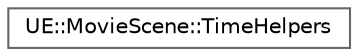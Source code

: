 digraph "Graphical Class Hierarchy"
{
 // INTERACTIVE_SVG=YES
 // LATEX_PDF_SIZE
  bgcolor="transparent";
  edge [fontname=Helvetica,fontsize=10,labelfontname=Helvetica,labelfontsize=10];
  node [fontname=Helvetica,fontsize=10,shape=box,height=0.2,width=0.4];
  rankdir="LR";
  Node0 [id="Node000000",label="UE::MovieScene::TimeHelpers",height=0.2,width=0.4,color="grey40", fillcolor="white", style="filled",URL="$dc/d72/classUE_1_1MovieScene_1_1TimeHelpers.html",tooltip=" "];
}
